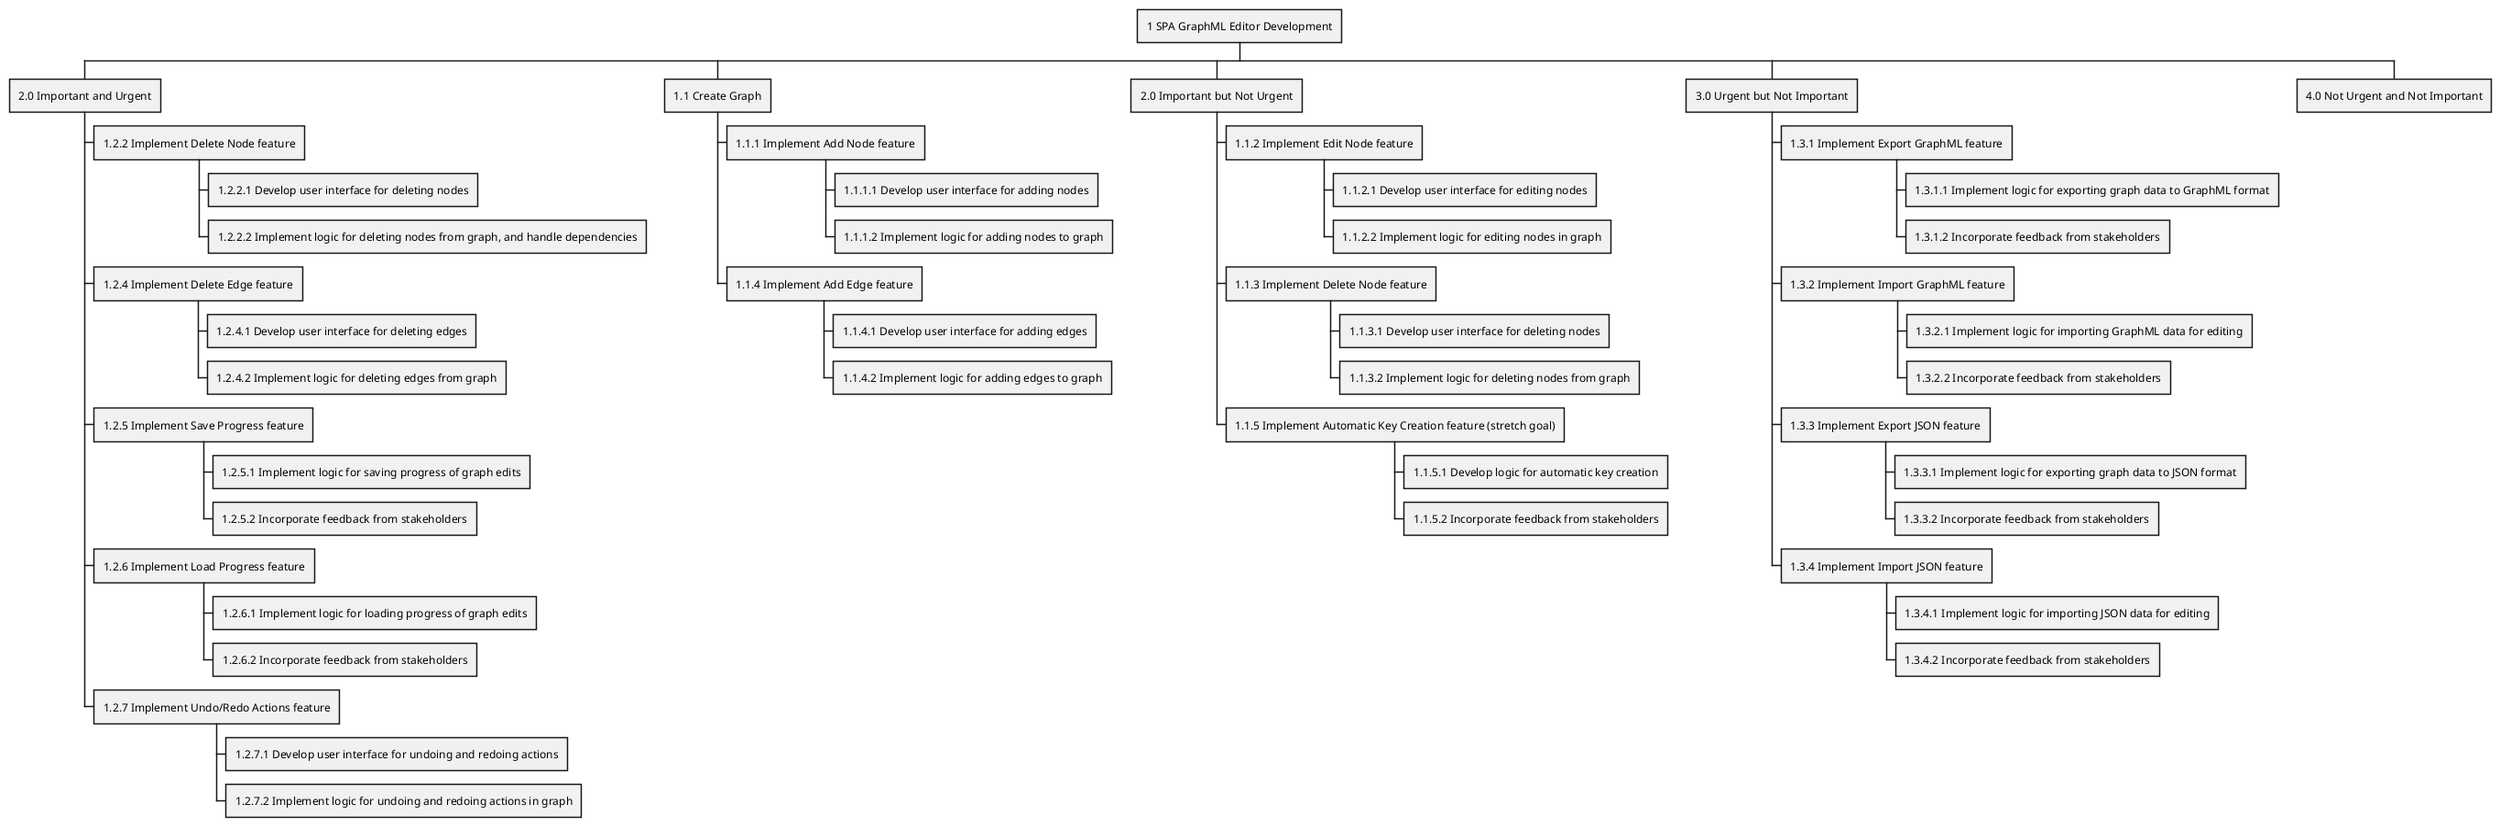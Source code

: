 @startwbs
+ 1 SPA GraphML Editor Development
++ 2.0 Important and Urgent
+++ 1.2.2 Implement Delete Node feature
++++ 1.2.2.1 Develop user interface for deleting nodes
++++ 1.2.2.2 Implement logic for deleting nodes from graph, and handle dependencies
+++ 1.2.4 Implement Delete Edge feature
++++ 1.2.4.1 Develop user interface for deleting edges
++++ 1.2.4.2 Implement logic for deleting edges from graph
+++ 1.2.5 Implement Save Progress feature
++++ 1.2.5.1 Implement logic for saving progress of graph edits
++++ 1.2.5.2 Incorporate feedback from stakeholders
+++ 1.2.6 Implement Load Progress feature
++++ 1.2.6.1 Implement logic for loading progress of graph edits
++++ 1.2.6.2 Incorporate feedback from stakeholders
+++ 1.2.7 Implement Undo/Redo Actions feature
++++ 1.2.7.1 Develop user interface for undoing and redoing actions
++++ 1.2.7.2 Implement logic for undoing and redoing actions in graph
++ 1.1 Create Graph
+++ 1.1.1 Implement Add Node feature
++++ 1.1.1.1 Develop user interface for adding nodes
++++ 1.1.1.2 Implement logic for adding nodes to graph
+++ 1.1.4 Implement Add Edge feature
++++ 1.1.4.1 Develop user interface for adding edges
++++ 1.1.4.2 Implement logic for adding edges to graph
++ 2.0 Important but Not Urgent
+++ 1.1.2 Implement Edit Node feature
++++ 1.1.2.1 Develop user interface for editing nodes
++++ 1.1.2.2 Implement logic for editing nodes in graph
+++ 1.1.3 Implement Delete Node feature
++++ 1.1.3.1 Develop user interface for deleting nodes
++++ 1.1.3.2 Implement logic for deleting nodes from graph
+++ 1.1.5 Implement Automatic Key Creation feature (stretch goal)
++++ 1.1.5.1 Develop logic for automatic key creation
++++ 1.1.5.2 Incorporate feedback from stakeholders
++ 3.0 Urgent but Not Important
+++ 1.3.1 Implement Export GraphML feature
++++ 1.3.1.1 Implement logic for exporting graph data to GraphML format
++++ 1.3.1.2 Incorporate feedback from stakeholders
+++ 1.3.2 Implement Import GraphML feature
++++ 1.3.2.1 Implement logic for importing GraphML data for editing
++++ 1.3.2.2 Incorporate feedback from stakeholders
+++ 1.3.3 Implement Export JSON feature
++++ 1.3.3.1 Implement logic for exporting graph data to JSON format
++++ 1.3.3.2 Incorporate feedback from stakeholders
+++ 1.3.4 Implement Import JSON feature
++++ 1.3.4.1 Implement logic for importing JSON data for editing
++++ 1.3.4.2 Incorporate feedback from stakeholders
++ 4.0 Not Urgent and Not Important
@endwbs
